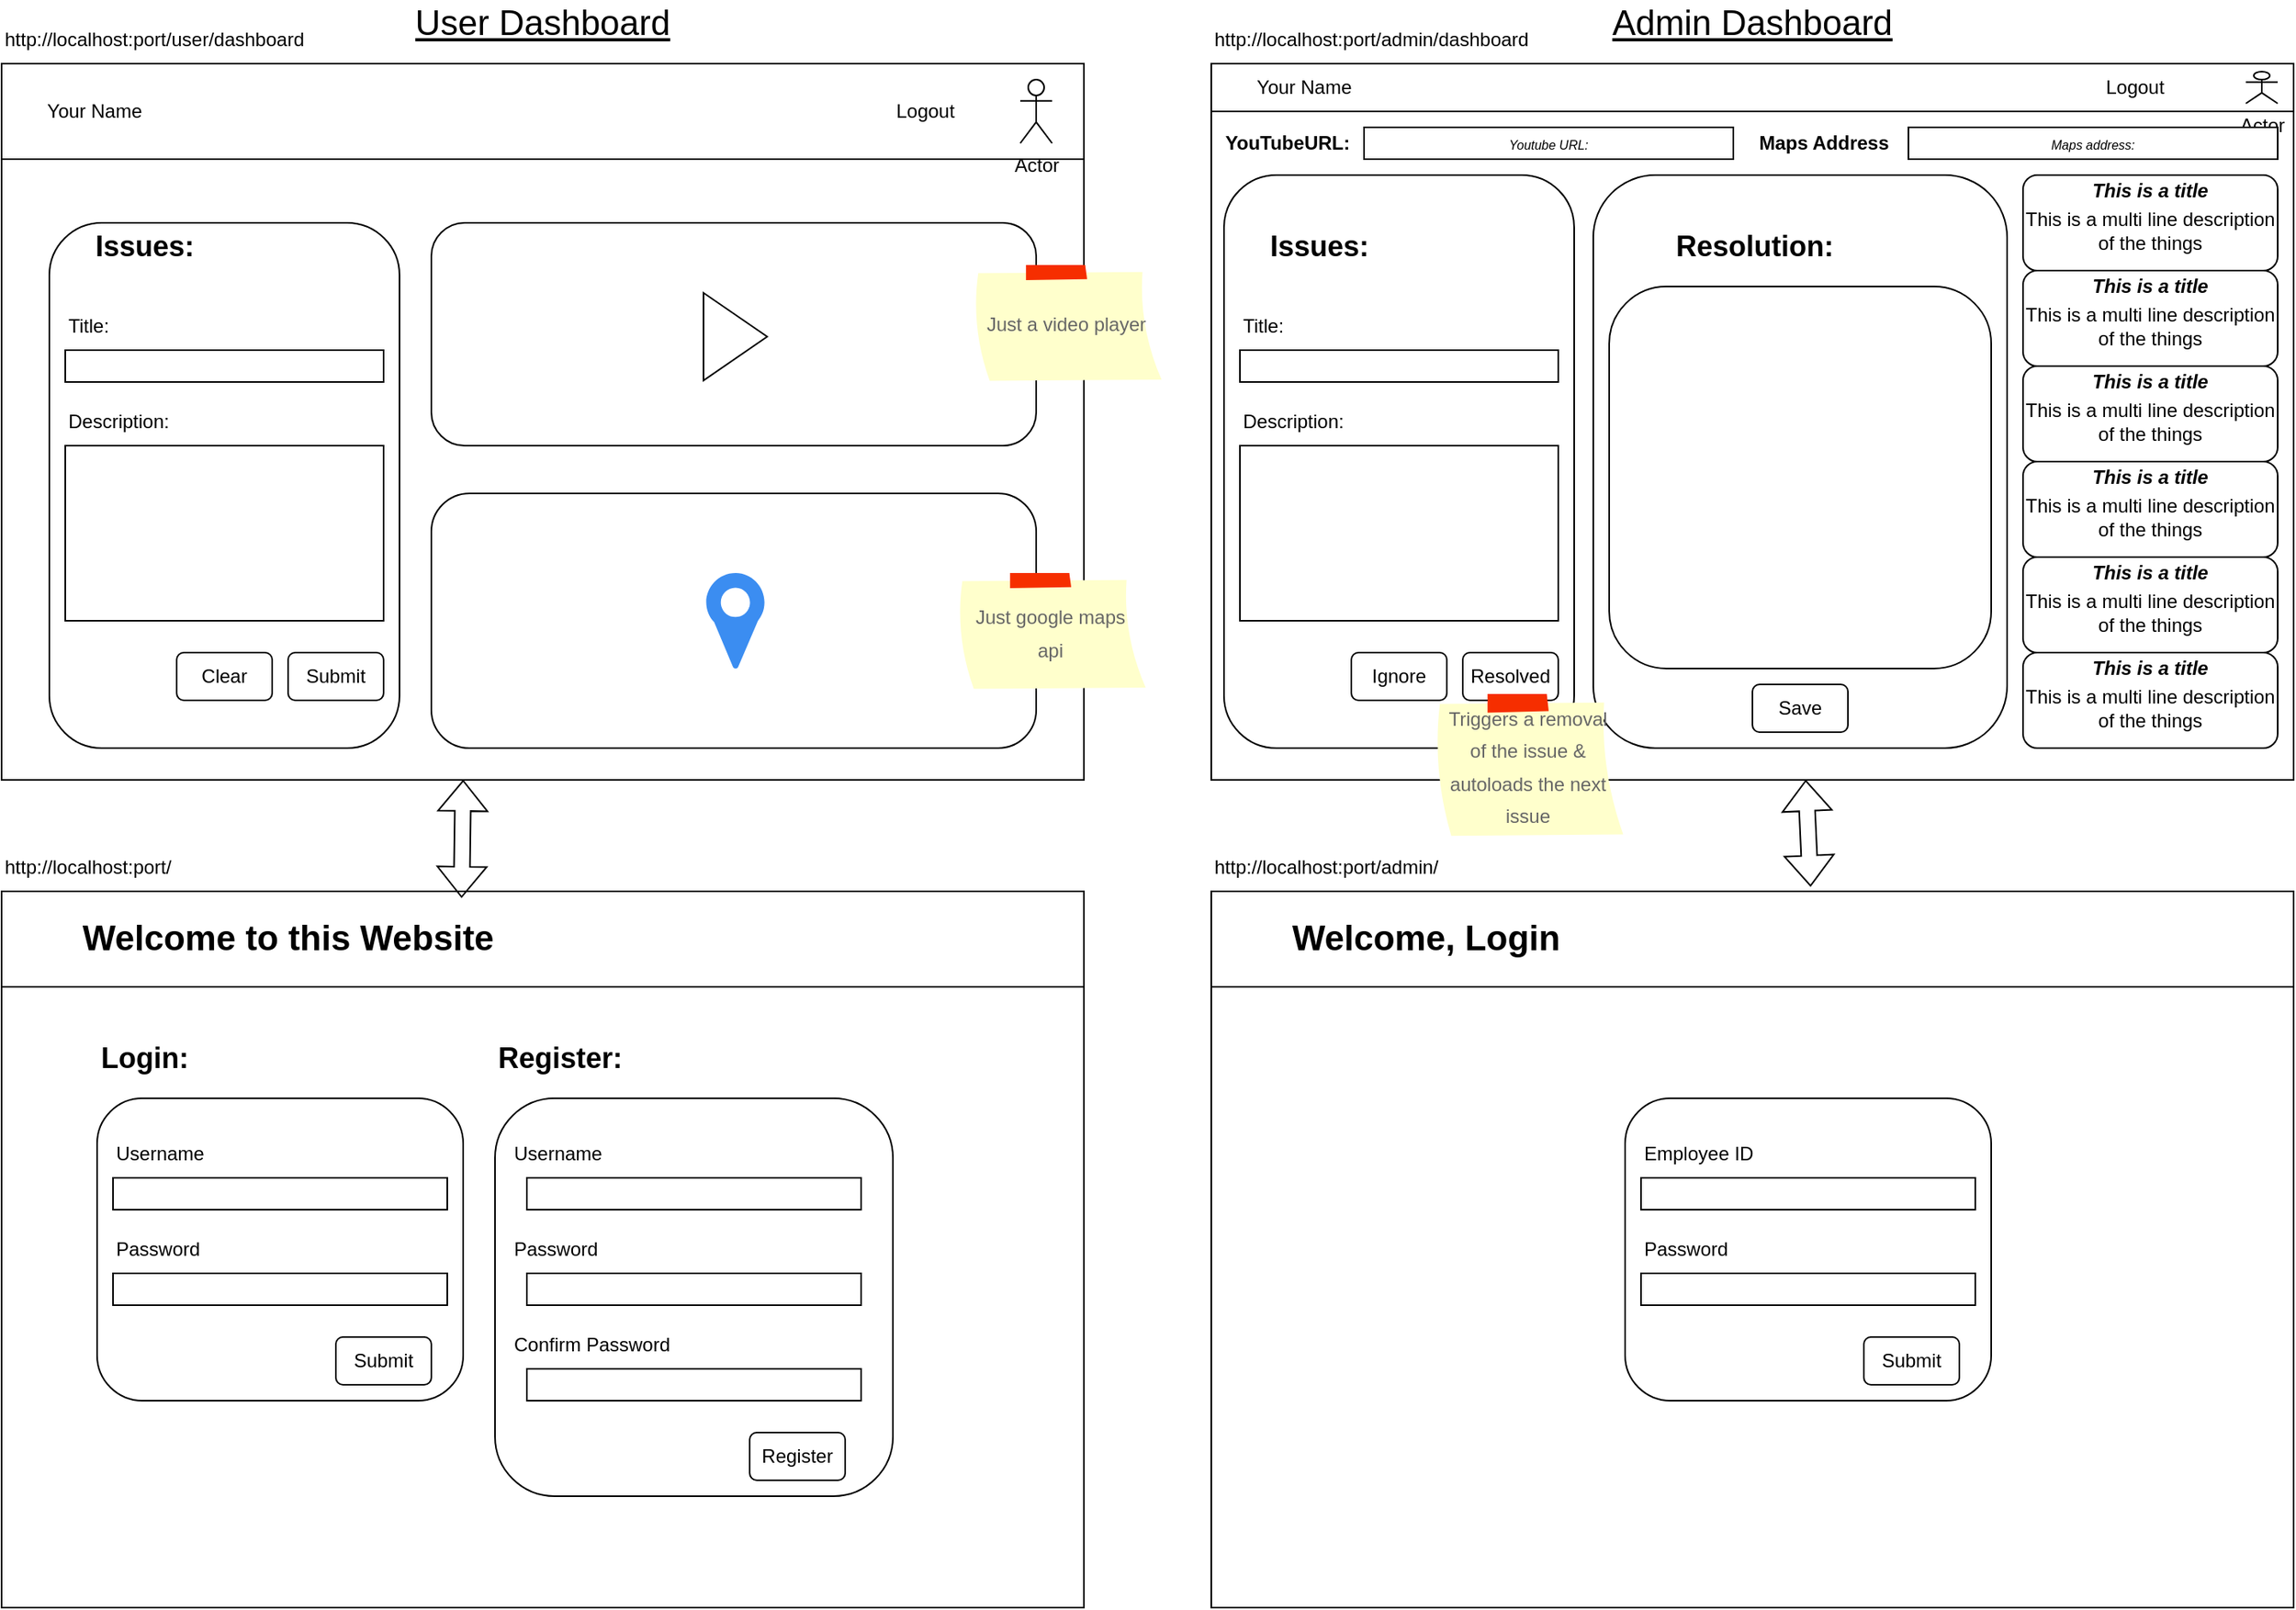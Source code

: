 <mxfile version="21.7.5" type="device">
  <diagram name="Page-1" id="9sLMvfdVcm0WBs3Z3nAz">
    <mxGraphModel dx="1399" dy="713" grid="1" gridSize="10" guides="1" tooltips="1" connect="1" arrows="1" fold="1" page="1" pageScale="1" pageWidth="850" pageHeight="1100" math="0" shadow="0">
      <root>
        <mxCell id="0" />
        <mxCell id="1" parent="0" />
        <mxCell id="FXpvbqIz6UuBP8tgkpUK-1" value="" style="rounded=0;whiteSpace=wrap;html=1;" parent="1" vertex="1">
          <mxGeometry x="80" y="120" width="680" height="450" as="geometry" />
        </mxCell>
        <mxCell id="FXpvbqIz6UuBP8tgkpUK-2" value="&lt;span style=&quot;white-space: pre;&quot;&gt;&#x9;&lt;/span&gt;Your Name&lt;span style=&quot;white-space: pre;&quot;&gt;&#x9;&lt;/span&gt;&lt;span style=&quot;white-space: pre;&quot;&gt;&#x9;&lt;/span&gt;&lt;span style=&quot;white-space: pre;&quot;&gt;&#x9;&lt;/span&gt;&lt;span style=&quot;white-space: pre;&quot;&gt;&#x9;&lt;/span&gt;&lt;span style=&quot;white-space: pre;&quot;&gt;&#x9;&lt;/span&gt;&lt;span style=&quot;white-space: pre;&quot;&gt;&#x9;&lt;/span&gt;&lt;span style=&quot;white-space: pre;&quot;&gt;&#x9;&lt;/span&gt;&lt;span style=&quot;white-space: pre;&quot;&gt;&#x9;&lt;/span&gt;&lt;span style=&quot;white-space: pre;&quot;&gt;&#x9;&lt;/span&gt;&lt;span style=&quot;white-space: pre;&quot;&gt;&#x9;&lt;/span&gt;&lt;span style=&quot;white-space: pre;&quot;&gt;&#x9;&lt;/span&gt;&lt;span style=&quot;white-space: pre;&quot;&gt;&#x9;&lt;/span&gt;&lt;span style=&quot;white-space: pre;&quot;&gt;&#x9;&lt;/span&gt;&lt;span style=&quot;white-space: pre;&quot;&gt;&#x9;&lt;/span&gt;&lt;span style=&quot;white-space: pre;&quot;&gt;&#x9;&lt;/span&gt;&lt;span style=&quot;white-space: pre;&quot;&gt;&#x9;&lt;/span&gt;&lt;span style=&quot;white-space: pre;&quot;&gt;&#x9;&lt;/span&gt;&lt;span style=&quot;white-space: pre;&quot;&gt;&#x9;&lt;/span&gt;Logout&lt;span style=&quot;white-space: pre;&quot;&gt;&#x9;&lt;/span&gt;&lt;span style=&quot;white-space: pre;&quot;&gt;&#x9;&lt;/span&gt;" style="rounded=0;whiteSpace=wrap;html=1;align=left;" parent="1" vertex="1">
          <mxGeometry x="80" y="120" width="680" height="60" as="geometry" />
        </mxCell>
        <mxCell id="FXpvbqIz6UuBP8tgkpUK-3" value="Actor" style="shape=umlActor;verticalLabelPosition=bottom;verticalAlign=top;outlineConnect=0;html=1;" parent="1" vertex="1">
          <mxGeometry x="720" y="130" width="20" height="40" as="geometry" />
        </mxCell>
        <mxCell id="FXpvbqIz6UuBP8tgkpUK-4" value="" style="rounded=1;whiteSpace=wrap;html=1;" parent="1" vertex="1">
          <mxGeometry x="110" y="220" width="220" height="330" as="geometry" />
        </mxCell>
        <mxCell id="FXpvbqIz6UuBP8tgkpUK-5" value="" style="rounded=1;whiteSpace=wrap;html=1;" parent="1" vertex="1">
          <mxGeometry x="350" y="220" width="380" height="140" as="geometry" />
        </mxCell>
        <mxCell id="FXpvbqIz6UuBP8tgkpUK-6" value="" style="rounded=1;whiteSpace=wrap;html=1;" parent="1" vertex="1">
          <mxGeometry x="350" y="390" width="380" height="160" as="geometry" />
        </mxCell>
        <mxCell id="FXpvbqIz6UuBP8tgkpUK-8" value="Issues:" style="text;html=1;strokeColor=none;fillColor=none;align=center;verticalAlign=middle;whiteSpace=wrap;rounded=0;fontStyle=1;fontSize=18;" parent="1" vertex="1">
          <mxGeometry x="140" y="220" width="60" height="30" as="geometry" />
        </mxCell>
        <mxCell id="FXpvbqIz6UuBP8tgkpUK-9" value="Title:" style="text;html=1;strokeColor=none;fillColor=none;align=left;verticalAlign=middle;whiteSpace=wrap;rounded=0;" parent="1" vertex="1">
          <mxGeometry x="120" y="270" width="60" height="30" as="geometry" />
        </mxCell>
        <mxCell id="FXpvbqIz6UuBP8tgkpUK-10" value="" style="rounded=0;whiteSpace=wrap;html=1;" parent="1" vertex="1">
          <mxGeometry x="120" y="300" width="200" height="20" as="geometry" />
        </mxCell>
        <mxCell id="FXpvbqIz6UuBP8tgkpUK-11" value="Description:" style="text;html=1;strokeColor=none;fillColor=none;align=left;verticalAlign=middle;whiteSpace=wrap;rounded=0;" parent="1" vertex="1">
          <mxGeometry x="120" y="330" width="140" height="30" as="geometry" />
        </mxCell>
        <mxCell id="FXpvbqIz6UuBP8tgkpUK-12" value="" style="rounded=0;whiteSpace=wrap;html=1;" parent="1" vertex="1">
          <mxGeometry x="120" y="360" width="200" height="110" as="geometry" />
        </mxCell>
        <mxCell id="FXpvbqIz6UuBP8tgkpUK-13" value="Clear" style="rounded=1;whiteSpace=wrap;html=1;" parent="1" vertex="1">
          <mxGeometry x="190" y="490" width="60" height="30" as="geometry" />
        </mxCell>
        <mxCell id="FXpvbqIz6UuBP8tgkpUK-14" value="Submit" style="rounded=1;whiteSpace=wrap;html=1;" parent="1" vertex="1">
          <mxGeometry x="260" y="490" width="60" height="30" as="geometry" />
        </mxCell>
        <mxCell id="FXpvbqIz6UuBP8tgkpUK-16" value="" style="triangle;whiteSpace=wrap;html=1;" parent="1" vertex="1">
          <mxGeometry x="521" y="264" width="40" height="55" as="geometry" />
        </mxCell>
        <mxCell id="FXpvbqIz6UuBP8tgkpUK-18" value="" style="sketch=0;html=1;aspect=fixed;strokeColor=none;shadow=0;fillColor=#3B8DF1;verticalAlign=top;labelPosition=center;verticalLabelPosition=bottom;shape=mxgraph.gcp2.maps_api" parent="1" vertex="1">
          <mxGeometry x="522.7" y="440" width="36.6" height="60" as="geometry" />
        </mxCell>
        <mxCell id="FXpvbqIz6UuBP8tgkpUK-19" value="User Dashboard" style="text;html=1;strokeColor=none;fillColor=none;align=center;verticalAlign=middle;whiteSpace=wrap;rounded=0;fontSize=22;fontStyle=4" parent="1" vertex="1">
          <mxGeometry x="80" y="80" width="680" height="30" as="geometry" />
        </mxCell>
        <mxCell id="FXpvbqIz6UuBP8tgkpUK-20" value="" style="rounded=0;whiteSpace=wrap;html=1;" parent="1" vertex="1">
          <mxGeometry x="80" y="640" width="680" height="450" as="geometry" />
        </mxCell>
        <mxCell id="FXpvbqIz6UuBP8tgkpUK-22" value="" style="rounded=0;whiteSpace=wrap;html=1;" parent="1" vertex="1">
          <mxGeometry x="840" y="120" width="680" height="450" as="geometry" />
        </mxCell>
        <mxCell id="FXpvbqIz6UuBP8tgkpUK-23" value="&lt;span style=&quot;white-space: pre;&quot;&gt;&#x9;&lt;/span&gt;Your Name&lt;span style=&quot;white-space: pre;&quot;&gt;&#x9;&lt;/span&gt;&lt;span style=&quot;white-space: pre;&quot;&gt;&#x9;&lt;/span&gt;&lt;span style=&quot;white-space: pre;&quot;&gt;&#x9;&lt;/span&gt;&lt;span style=&quot;white-space: pre;&quot;&gt;&#x9;&lt;/span&gt;&lt;span style=&quot;white-space: pre;&quot;&gt;&#x9;&lt;/span&gt;&lt;span style=&quot;white-space: pre;&quot;&gt;&#x9;&lt;/span&gt;&lt;span style=&quot;white-space: pre;&quot;&gt;&#x9;&lt;/span&gt;&lt;span style=&quot;white-space: pre;&quot;&gt;&#x9;&lt;/span&gt;&lt;span style=&quot;white-space: pre;&quot;&gt;&#x9;&lt;/span&gt;&lt;span style=&quot;white-space: pre;&quot;&gt;&#x9;&lt;/span&gt;&lt;span style=&quot;white-space: pre;&quot;&gt;&#x9;&lt;/span&gt;&lt;span style=&quot;white-space: pre;&quot;&gt;&#x9;&lt;/span&gt;&lt;span style=&quot;white-space: pre;&quot;&gt;&#x9;&lt;/span&gt;&lt;span style=&quot;white-space: pre;&quot;&gt;&#x9;&lt;/span&gt;&lt;span style=&quot;white-space: pre;&quot;&gt;&#x9;&lt;/span&gt;&lt;span style=&quot;white-space: pre;&quot;&gt;&#x9;&lt;/span&gt;&lt;span style=&quot;white-space: pre;&quot;&gt;&#x9;&lt;/span&gt;&lt;span style=&quot;white-space: pre;&quot;&gt;&#x9;&lt;/span&gt;Logout&lt;span style=&quot;white-space: pre;&quot;&gt;&#x9;&lt;/span&gt;&lt;span style=&quot;white-space: pre;&quot;&gt;&#x9;&lt;/span&gt;" style="rounded=0;whiteSpace=wrap;html=1;align=left;" parent="1" vertex="1">
          <mxGeometry x="840" y="120" width="680" height="30" as="geometry" />
        </mxCell>
        <mxCell id="FXpvbqIz6UuBP8tgkpUK-24" value="Actor" style="shape=umlActor;verticalLabelPosition=bottom;verticalAlign=top;outlineConnect=0;html=1;" parent="1" vertex="1">
          <mxGeometry x="1490" y="125" width="20" height="20" as="geometry" />
        </mxCell>
        <mxCell id="FXpvbqIz6UuBP8tgkpUK-25" value="" style="rounded=1;whiteSpace=wrap;html=1;" parent="1" vertex="1">
          <mxGeometry x="848" y="190" width="220" height="360" as="geometry" />
        </mxCell>
        <mxCell id="FXpvbqIz6UuBP8tgkpUK-28" value="Issues:" style="text;html=1;strokeColor=none;fillColor=none;align=center;verticalAlign=middle;whiteSpace=wrap;rounded=0;fontStyle=1;fontSize=18;" parent="1" vertex="1">
          <mxGeometry x="878" y="220" width="60" height="30" as="geometry" />
        </mxCell>
        <mxCell id="FXpvbqIz6UuBP8tgkpUK-29" value="Title:" style="text;html=1;strokeColor=none;fillColor=none;align=left;verticalAlign=middle;whiteSpace=wrap;rounded=0;" parent="1" vertex="1">
          <mxGeometry x="858" y="270" width="60" height="30" as="geometry" />
        </mxCell>
        <mxCell id="FXpvbqIz6UuBP8tgkpUK-30" value="" style="rounded=0;whiteSpace=wrap;html=1;" parent="1" vertex="1">
          <mxGeometry x="858" y="300" width="200" height="20" as="geometry" />
        </mxCell>
        <mxCell id="FXpvbqIz6UuBP8tgkpUK-31" value="Description:" style="text;html=1;strokeColor=none;fillColor=none;align=left;verticalAlign=middle;whiteSpace=wrap;rounded=0;" parent="1" vertex="1">
          <mxGeometry x="858" y="330" width="140" height="30" as="geometry" />
        </mxCell>
        <mxCell id="FXpvbqIz6UuBP8tgkpUK-32" value="" style="rounded=0;whiteSpace=wrap;html=1;" parent="1" vertex="1">
          <mxGeometry x="858" y="360" width="200" height="110" as="geometry" />
        </mxCell>
        <mxCell id="FXpvbqIz6UuBP8tgkpUK-33" value="Ignore" style="rounded=1;whiteSpace=wrap;html=1;" parent="1" vertex="1">
          <mxGeometry x="928" y="490" width="60" height="30" as="geometry" />
        </mxCell>
        <mxCell id="FXpvbqIz6UuBP8tgkpUK-34" value="Resolved" style="rounded=1;whiteSpace=wrap;html=1;" parent="1" vertex="1">
          <mxGeometry x="998" y="490" width="60" height="30" as="geometry" />
        </mxCell>
        <mxCell id="FXpvbqIz6UuBP8tgkpUK-37" value="Admin Dashboard" style="text;html=1;strokeColor=none;fillColor=none;align=center;verticalAlign=middle;whiteSpace=wrap;rounded=0;fontSize=22;fontStyle=4" parent="1" vertex="1">
          <mxGeometry x="840" y="80" width="680" height="30" as="geometry" />
        </mxCell>
        <mxCell id="FXpvbqIz6UuBP8tgkpUK-40" value="" style="rounded=1;whiteSpace=wrap;html=1;" parent="1" vertex="1">
          <mxGeometry x="1080" y="190" width="260" height="360" as="geometry" />
        </mxCell>
        <mxCell id="FXpvbqIz6UuBP8tgkpUK-41" value="Resolution:" style="text;html=1;strokeColor=none;fillColor=none;align=left;verticalAlign=middle;whiteSpace=wrap;rounded=0;fontStyle=1;fontSize=18;" parent="1" vertex="1">
          <mxGeometry x="1130" y="220" width="140" height="30" as="geometry" />
        </mxCell>
        <mxCell id="FXpvbqIz6UuBP8tgkpUK-43" value="" style="rounded=1;whiteSpace=wrap;html=1;" parent="1" vertex="1">
          <mxGeometry x="1090" y="260" width="240" height="240" as="geometry" />
        </mxCell>
        <mxCell id="FXpvbqIz6UuBP8tgkpUK-44" value="Save" style="rounded=1;whiteSpace=wrap;html=1;" parent="1" vertex="1">
          <mxGeometry x="1180" y="510" width="60" height="30" as="geometry" />
        </mxCell>
        <mxCell id="FXpvbqIz6UuBP8tgkpUK-46" value="YouTubeURL:" style="text;html=1;strokeColor=none;fillColor=none;align=center;verticalAlign=middle;whiteSpace=wrap;rounded=0;fontStyle=1" parent="1" vertex="1">
          <mxGeometry x="858" y="155" width="60" height="30" as="geometry" />
        </mxCell>
        <mxCell id="FXpvbqIz6UuBP8tgkpUK-55" value="" style="rounded=1;whiteSpace=wrap;html=1;" parent="1" vertex="1">
          <mxGeometry x="1350" y="310" width="160" height="60" as="geometry" />
        </mxCell>
        <mxCell id="FXpvbqIz6UuBP8tgkpUK-56" value="&lt;b&gt;&lt;i&gt;This is a title&lt;/i&gt;&lt;/b&gt;" style="text;html=1;strokeColor=none;fillColor=none;align=center;verticalAlign=middle;whiteSpace=wrap;rounded=0;" parent="1" vertex="1">
          <mxGeometry x="1350" y="310" width="160" height="20" as="geometry" />
        </mxCell>
        <mxCell id="FXpvbqIz6UuBP8tgkpUK-57" value="This is a multi line description of the things" style="text;html=1;strokeColor=none;fillColor=none;align=center;verticalAlign=middle;whiteSpace=wrap;rounded=0;" parent="1" vertex="1">
          <mxGeometry x="1350" y="330" width="160" height="30" as="geometry" />
        </mxCell>
        <mxCell id="FXpvbqIz6UuBP8tgkpUK-58" value="" style="rounded=1;whiteSpace=wrap;html=1;" parent="1" vertex="1">
          <mxGeometry x="1350" y="250" width="160" height="60" as="geometry" />
        </mxCell>
        <mxCell id="FXpvbqIz6UuBP8tgkpUK-59" value="&lt;b&gt;&lt;i&gt;This is a title&lt;/i&gt;&lt;/b&gt;" style="text;html=1;strokeColor=none;fillColor=none;align=center;verticalAlign=middle;whiteSpace=wrap;rounded=0;" parent="1" vertex="1">
          <mxGeometry x="1350" y="250" width="160" height="20" as="geometry" />
        </mxCell>
        <mxCell id="FXpvbqIz6UuBP8tgkpUK-60" value="This is a multi line description of the things" style="text;html=1;strokeColor=none;fillColor=none;align=center;verticalAlign=middle;whiteSpace=wrap;rounded=0;" parent="1" vertex="1">
          <mxGeometry x="1350" y="270" width="160" height="30" as="geometry" />
        </mxCell>
        <mxCell id="FXpvbqIz6UuBP8tgkpUK-61" value="" style="rounded=1;whiteSpace=wrap;html=1;" parent="1" vertex="1">
          <mxGeometry x="1350" y="190" width="160" height="60" as="geometry" />
        </mxCell>
        <mxCell id="FXpvbqIz6UuBP8tgkpUK-62" value="&lt;b&gt;&lt;i&gt;This is a title&lt;/i&gt;&lt;/b&gt;" style="text;html=1;strokeColor=none;fillColor=none;align=center;verticalAlign=middle;whiteSpace=wrap;rounded=0;" parent="1" vertex="1">
          <mxGeometry x="1350" y="190" width="160" height="20" as="geometry" />
        </mxCell>
        <mxCell id="FXpvbqIz6UuBP8tgkpUK-63" value="This is a multi line description of the things" style="text;html=1;strokeColor=none;fillColor=none;align=center;verticalAlign=middle;whiteSpace=wrap;rounded=0;" parent="1" vertex="1">
          <mxGeometry x="1350" y="210" width="160" height="30" as="geometry" />
        </mxCell>
        <mxCell id="FXpvbqIz6UuBP8tgkpUK-64" value="" style="rounded=1;whiteSpace=wrap;html=1;" parent="1" vertex="1">
          <mxGeometry x="1350" y="370" width="160" height="60" as="geometry" />
        </mxCell>
        <mxCell id="FXpvbqIz6UuBP8tgkpUK-65" value="&lt;b&gt;&lt;i&gt;This is a title&lt;/i&gt;&lt;/b&gt;" style="text;html=1;strokeColor=none;fillColor=none;align=center;verticalAlign=middle;whiteSpace=wrap;rounded=0;" parent="1" vertex="1">
          <mxGeometry x="1350" y="370" width="160" height="20" as="geometry" />
        </mxCell>
        <mxCell id="FXpvbqIz6UuBP8tgkpUK-66" value="This is a multi line description of the things" style="text;html=1;strokeColor=none;fillColor=none;align=center;verticalAlign=middle;whiteSpace=wrap;rounded=0;" parent="1" vertex="1">
          <mxGeometry x="1350" y="390" width="160" height="30" as="geometry" />
        </mxCell>
        <mxCell id="FXpvbqIz6UuBP8tgkpUK-67" value="" style="rounded=1;whiteSpace=wrap;html=1;" parent="1" vertex="1">
          <mxGeometry x="1350" y="430" width="160" height="60" as="geometry" />
        </mxCell>
        <mxCell id="FXpvbqIz6UuBP8tgkpUK-68" value="&lt;b&gt;&lt;i&gt;This is a title&lt;/i&gt;&lt;/b&gt;" style="text;html=1;strokeColor=none;fillColor=none;align=center;verticalAlign=middle;whiteSpace=wrap;rounded=0;" parent="1" vertex="1">
          <mxGeometry x="1350" y="430" width="160" height="20" as="geometry" />
        </mxCell>
        <mxCell id="FXpvbqIz6UuBP8tgkpUK-69" value="This is a multi line description of the things" style="text;html=1;strokeColor=none;fillColor=none;align=center;verticalAlign=middle;whiteSpace=wrap;rounded=0;" parent="1" vertex="1">
          <mxGeometry x="1350" y="450" width="160" height="30" as="geometry" />
        </mxCell>
        <mxCell id="FXpvbqIz6UuBP8tgkpUK-70" value="" style="rounded=1;whiteSpace=wrap;html=1;" parent="1" vertex="1">
          <mxGeometry x="1350" y="490" width="160" height="60" as="geometry" />
        </mxCell>
        <mxCell id="FXpvbqIz6UuBP8tgkpUK-71" value="&lt;b&gt;&lt;i&gt;This is a title&lt;/i&gt;&lt;/b&gt;" style="text;html=1;strokeColor=none;fillColor=none;align=center;verticalAlign=middle;whiteSpace=wrap;rounded=0;" parent="1" vertex="1">
          <mxGeometry x="1350" y="490" width="160" height="20" as="geometry" />
        </mxCell>
        <mxCell id="FXpvbqIz6UuBP8tgkpUK-72" value="This is a multi line description of the things" style="text;html=1;strokeColor=none;fillColor=none;align=center;verticalAlign=middle;whiteSpace=wrap;rounded=0;" parent="1" vertex="1">
          <mxGeometry x="1350" y="510" width="160" height="30" as="geometry" />
        </mxCell>
        <mxCell id="FXpvbqIz6UuBP8tgkpUK-73" value="&lt;font style=&quot;font-size: 12px;&quot;&gt;Triggers a removal of the issue &amp;amp; autoloads the next issue&lt;/font&gt;" style="strokeWidth=1;shadow=0;dashed=0;align=center;html=1;shape=mxgraph.mockup.text.stickyNote2;fontColor=#666666;mainText=;fontSize=17;whiteSpace=wrap;fillColor=#ffffcc;strokeColor=#F62E00;spacingLeft=6;spacingRight=8;spacing=1;" parent="1" vertex="1">
          <mxGeometry x="980" y="516" width="120" height="90" as="geometry" />
        </mxCell>
        <mxCell id="FXpvbqIz6UuBP8tgkpUK-74" value="&lt;font style=&quot;font-size: 12px;&quot;&gt;Just a video player&lt;/font&gt;" style="strokeWidth=1;shadow=0;dashed=0;align=center;html=1;shape=mxgraph.mockup.text.stickyNote2;fontColor=#666666;mainText=;fontSize=17;whiteSpace=wrap;fillColor=#ffffcc;strokeColor=#F62E00;spacingLeft=6;spacingRight=8;spacing=1;" parent="1" vertex="1">
          <mxGeometry x="690" y="246.5" width="120" height="73.5" as="geometry" />
        </mxCell>
        <mxCell id="FXpvbqIz6UuBP8tgkpUK-75" value="&lt;font style=&quot;font-size: 12px;&quot;&gt;Just google maps api&lt;/font&gt;" style="strokeWidth=1;shadow=0;dashed=0;align=center;html=1;shape=mxgraph.mockup.text.stickyNote2;fontColor=#666666;mainText=;fontSize=17;whiteSpace=wrap;fillColor=#ffffcc;strokeColor=#F62E00;spacingLeft=6;spacingRight=8;spacing=1;" parent="1" vertex="1">
          <mxGeometry x="680" y="440" width="120" height="73.5" as="geometry" />
        </mxCell>
        <mxCell id="FXpvbqIz6UuBP8tgkpUK-76" value="http://localhost:port/user/dashboard" style="text;html=1;strokeColor=none;fillColor=none;align=left;verticalAlign=middle;whiteSpace=wrap;rounded=0;" parent="1" vertex="1">
          <mxGeometry x="80" y="90" width="270" height="30" as="geometry" />
        </mxCell>
        <mxCell id="FXpvbqIz6UuBP8tgkpUK-77" value="http://localhost:port/admin/dashboard" style="text;html=1;strokeColor=none;fillColor=none;align=left;verticalAlign=middle;whiteSpace=wrap;rounded=0;" parent="1" vertex="1">
          <mxGeometry x="840" y="90" width="270" height="30" as="geometry" />
        </mxCell>
        <mxCell id="FXpvbqIz6UuBP8tgkpUK-78" value="http://localhost:port/" style="text;html=1;strokeColor=none;fillColor=none;align=left;verticalAlign=middle;whiteSpace=wrap;rounded=0;" parent="1" vertex="1">
          <mxGeometry x="80" y="610" width="270" height="30" as="geometry" />
        </mxCell>
        <mxCell id="FXpvbqIz6UuBP8tgkpUK-79" value="http://localhost:port/admin/" style="text;html=1;strokeColor=none;fillColor=none;align=left;verticalAlign=middle;whiteSpace=wrap;rounded=0;" parent="1" vertex="1">
          <mxGeometry x="840" y="610" width="270" height="30" as="geometry" />
        </mxCell>
        <mxCell id="FXpvbqIz6UuBP8tgkpUK-80" value="" style="rounded=0;whiteSpace=wrap;html=1;" parent="1" vertex="1">
          <mxGeometry x="840" y="640" width="680" height="450" as="geometry" />
        </mxCell>
        <mxCell id="FXpvbqIz6UuBP8tgkpUK-81" value="" style="rounded=1;whiteSpace=wrap;html=1;" parent="1" vertex="1">
          <mxGeometry x="140" y="770" width="230" height="190" as="geometry" />
        </mxCell>
        <mxCell id="FXpvbqIz6UuBP8tgkpUK-82" value="&lt;b style=&quot;font-size: 22px;&quot;&gt;&lt;span style=&quot;white-space: pre; font-size: 22px;&quot;&gt;&#x9;&lt;/span&gt;Welcome to this Website&lt;/b&gt;" style="rounded=0;whiteSpace=wrap;html=1;align=left;" parent="1" vertex="1">
          <mxGeometry x="80" y="640" width="680" height="60" as="geometry" />
        </mxCell>
        <mxCell id="FXpvbqIz6UuBP8tgkpUK-83" value="Login:" style="text;html=1;strokeColor=none;fillColor=none;align=center;verticalAlign=middle;whiteSpace=wrap;rounded=0;fontStyle=1;fontSize=18;" parent="1" vertex="1">
          <mxGeometry x="140" y="730" width="60" height="30" as="geometry" />
        </mxCell>
        <mxCell id="FXpvbqIz6UuBP8tgkpUK-84" value="Register:" style="text;html=1;strokeColor=none;fillColor=none;align=left;verticalAlign=middle;whiteSpace=wrap;rounded=0;fontStyle=1;fontSize=18;" parent="1" vertex="1">
          <mxGeometry x="390" y="730" width="170" height="30" as="geometry" />
        </mxCell>
        <mxCell id="FXpvbqIz6UuBP8tgkpUK-86" value="" style="rounded=1;whiteSpace=wrap;html=1;" parent="1" vertex="1">
          <mxGeometry x="390" y="770" width="250" height="250" as="geometry" />
        </mxCell>
        <mxCell id="FXpvbqIz6UuBP8tgkpUK-87" value="Username" style="text;html=1;strokeColor=none;fillColor=none;align=left;verticalAlign=middle;whiteSpace=wrap;rounded=0;" parent="1" vertex="1">
          <mxGeometry x="150" y="790" width="70" height="30" as="geometry" />
        </mxCell>
        <mxCell id="FXpvbqIz6UuBP8tgkpUK-88" value="Password" style="text;html=1;strokeColor=none;fillColor=none;align=left;verticalAlign=middle;whiteSpace=wrap;rounded=0;" parent="1" vertex="1">
          <mxGeometry x="150" y="850" width="70" height="30" as="geometry" />
        </mxCell>
        <mxCell id="FXpvbqIz6UuBP8tgkpUK-89" value="Username" style="text;html=1;strokeColor=none;fillColor=none;align=left;verticalAlign=middle;whiteSpace=wrap;rounded=0;" parent="1" vertex="1">
          <mxGeometry x="400" y="790" width="70" height="30" as="geometry" />
        </mxCell>
        <mxCell id="FXpvbqIz6UuBP8tgkpUK-90" value="" style="rounded=0;whiteSpace=wrap;html=1;" parent="1" vertex="1">
          <mxGeometry x="150" y="820" width="210" height="20" as="geometry" />
        </mxCell>
        <mxCell id="FXpvbqIz6UuBP8tgkpUK-91" value="" style="rounded=0;whiteSpace=wrap;html=1;" parent="1" vertex="1">
          <mxGeometry x="150" y="880" width="210" height="20" as="geometry" />
        </mxCell>
        <mxCell id="FXpvbqIz6UuBP8tgkpUK-92" value="Submit" style="rounded=1;whiteSpace=wrap;html=1;" parent="1" vertex="1">
          <mxGeometry x="290" y="920" width="60" height="30" as="geometry" />
        </mxCell>
        <mxCell id="FXpvbqIz6UuBP8tgkpUK-93" value="&lt;i&gt;&lt;font style=&quot;font-size: 8px;&quot;&gt;Youtube URL:&lt;/font&gt;&lt;/i&gt;" style="rounded=0;whiteSpace=wrap;html=1;" parent="1" vertex="1">
          <mxGeometry x="936" y="160" width="232" height="20" as="geometry" />
        </mxCell>
        <mxCell id="t1ovBbiMiMRWaLiEiooR-1" value="" style="rounded=0;whiteSpace=wrap;html=1;" parent="1" vertex="1">
          <mxGeometry x="410" y="820" width="210" height="20" as="geometry" />
        </mxCell>
        <mxCell id="t1ovBbiMiMRWaLiEiooR-2" value="" style="rounded=0;whiteSpace=wrap;html=1;" parent="1" vertex="1">
          <mxGeometry x="410" y="880" width="210" height="20" as="geometry" />
        </mxCell>
        <mxCell id="t1ovBbiMiMRWaLiEiooR-3" value="" style="rounded=0;whiteSpace=wrap;html=1;" parent="1" vertex="1">
          <mxGeometry x="410" y="940" width="210" height="20" as="geometry" />
        </mxCell>
        <mxCell id="t1ovBbiMiMRWaLiEiooR-4" value="Password" style="text;html=1;strokeColor=none;fillColor=none;align=left;verticalAlign=middle;whiteSpace=wrap;rounded=0;" parent="1" vertex="1">
          <mxGeometry x="400" y="850" width="70" height="30" as="geometry" />
        </mxCell>
        <mxCell id="t1ovBbiMiMRWaLiEiooR-5" value="Confirm Password" style="text;html=1;strokeColor=none;fillColor=none;align=left;verticalAlign=middle;whiteSpace=wrap;rounded=0;" parent="1" vertex="1">
          <mxGeometry x="400" y="910" width="120" height="30" as="geometry" />
        </mxCell>
        <mxCell id="t1ovBbiMiMRWaLiEiooR-6" value="Register" style="rounded=1;whiteSpace=wrap;html=1;" parent="1" vertex="1">
          <mxGeometry x="550" y="980" width="60" height="30" as="geometry" />
        </mxCell>
        <mxCell id="t1ovBbiMiMRWaLiEiooR-7" value="" style="rounded=1;whiteSpace=wrap;html=1;" parent="1" vertex="1">
          <mxGeometry x="1100" y="770" width="230" height="190" as="geometry" />
        </mxCell>
        <mxCell id="t1ovBbiMiMRWaLiEiooR-11" value="Employee ID" style="text;html=1;strokeColor=none;fillColor=none;align=left;verticalAlign=middle;whiteSpace=wrap;rounded=0;" parent="1" vertex="1">
          <mxGeometry x="1110" y="790" width="90" height="30" as="geometry" />
        </mxCell>
        <mxCell id="t1ovBbiMiMRWaLiEiooR-12" value="Password" style="text;html=1;strokeColor=none;fillColor=none;align=left;verticalAlign=middle;whiteSpace=wrap;rounded=0;" parent="1" vertex="1">
          <mxGeometry x="1110" y="850" width="70" height="30" as="geometry" />
        </mxCell>
        <mxCell id="t1ovBbiMiMRWaLiEiooR-14" value="" style="rounded=0;whiteSpace=wrap;html=1;" parent="1" vertex="1">
          <mxGeometry x="1110" y="820" width="210" height="20" as="geometry" />
        </mxCell>
        <mxCell id="t1ovBbiMiMRWaLiEiooR-15" value="" style="rounded=0;whiteSpace=wrap;html=1;" parent="1" vertex="1">
          <mxGeometry x="1110" y="880" width="210" height="20" as="geometry" />
        </mxCell>
        <mxCell id="t1ovBbiMiMRWaLiEiooR-16" value="Submit" style="rounded=1;whiteSpace=wrap;html=1;" parent="1" vertex="1">
          <mxGeometry x="1250" y="920" width="60" height="30" as="geometry" />
        </mxCell>
        <mxCell id="t1ovBbiMiMRWaLiEiooR-23" value="&lt;b style=&quot;font-size: 22px;&quot;&gt;&lt;span style=&quot;white-space: pre; font-size: 22px;&quot;&gt;&#x9;&lt;/span&gt;Welcome, Login&lt;/b&gt;" style="rounded=0;whiteSpace=wrap;html=1;align=left;" parent="1" vertex="1">
          <mxGeometry x="840" y="640" width="680" height="60" as="geometry" />
        </mxCell>
        <mxCell id="t1ovBbiMiMRWaLiEiooR-26" value="" style="shape=flexArrow;endArrow=classic;startArrow=classic;html=1;rounded=0;exitX=0.578;exitY=-0.05;exitDx=0;exitDy=0;exitPerimeter=0;" parent="1" edge="1">
          <mxGeometry width="100" height="100" relative="1" as="geometry">
            <mxPoint x="1216.52" y="637.0" as="sourcePoint" />
            <mxPoint x="1213.48" y="570" as="targetPoint" />
          </mxGeometry>
        </mxCell>
        <mxCell id="t1ovBbiMiMRWaLiEiooR-27" value="" style="shape=flexArrow;endArrow=classic;startArrow=classic;html=1;rounded=0;exitX=0.425;exitY=0.067;exitDx=0;exitDy=0;exitPerimeter=0;" parent="1" source="FXpvbqIz6UuBP8tgkpUK-82" edge="1">
          <mxGeometry width="100" height="100" relative="1" as="geometry">
            <mxPoint x="370" y="630" as="sourcePoint" />
            <mxPoint x="370" y="570" as="targetPoint" />
          </mxGeometry>
        </mxCell>
        <mxCell id="t1ovBbiMiMRWaLiEiooR-29" value="Maps Address" style="text;html=1;strokeColor=none;fillColor=none;align=center;verticalAlign=middle;whiteSpace=wrap;rounded=0;fontStyle=1" parent="1" vertex="1">
          <mxGeometry x="1170" y="155" width="110" height="30" as="geometry" />
        </mxCell>
        <mxCell id="t1ovBbiMiMRWaLiEiooR-30" value="&lt;i&gt;&lt;font style=&quot;font-size: 8px;&quot;&gt;Maps address:&lt;/font&gt;&lt;/i&gt;" style="rounded=0;whiteSpace=wrap;html=1;" parent="1" vertex="1">
          <mxGeometry x="1278" y="160" width="232" height="20" as="geometry" />
        </mxCell>
      </root>
    </mxGraphModel>
  </diagram>
</mxfile>
